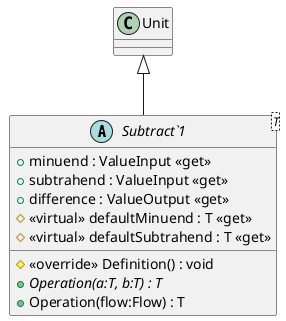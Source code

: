 @startuml
abstract class "Subtract`1"<T> {
    + minuend : ValueInput <<get>>
    + subtrahend : ValueInput <<get>>
    + difference : ValueOutput <<get>>
    # <<virtual>> defaultMinuend : T <<get>>
    # <<virtual>> defaultSubtrahend : T <<get>>
    # <<override>> Definition() : void
    + {abstract} Operation(a:T, b:T) : T
    + Operation(flow:Flow) : T
}
Unit <|-- "Subtract`1"
@enduml
